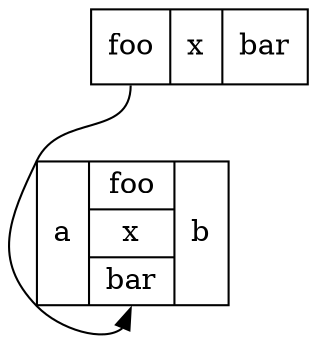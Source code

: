 # Generated Tor  2 Okt 2008 11:03:07 GMT by dot - Graphviz version 2.20.2 (Tue Jul  1 11:56:55 UTC 2008)
#
# 
# real	0m0.165s
# user	0m0.118s
# sys	0m0.034s

digraph G {
	node [label="\N", shape=record];
	graph [bb="0,0,101,132",
		_draw_="c 5 -white C 5 -white P 4 0 0 0 132 101 132 101 0 ",
		xdotversion="1.2"];
	a [label="<f0> foo | x | <f1> bar", pos="61,114", rects="21,96,51,132 51,96,72,132 72,96,101,132", width="1.11", height="0.50", _draw_="c 5 -black p 4 21 96 21 132 101 132 101 96 c 5 -black L 2 51 96 51 132 c 5 -black L 2 72 96 72 132 ", _ldraw_="F 14.000000 11 -Times-Roman c 5 -black T 36 114 0 14 3 -foo F 14.000000 11 -Times-Roman c 5 -black T 61 114 0 5 1 -x F 14.000000\
 11 -Times-Roman c 5 -black T 86 114 0 13 3 -bar "];
	b [label="a | { <f0> foo | x | <f1> bar } | b", pos="36,30", rects="0,0,21,60 21,40,51,60 21,20,51,40 21,0,51,20 51,0,72,60", width="1.00", height="0.83", _draw_="c 5 -black p 4 0 0 0 60 72 60 72 0 c 5 -black L 2 21 0 21 60 c 5 -black L 2 21 40 51 40 c 5 -black L 2 21 20 51 20 c 5 -black L \
2 51 0 51 60 ", _ldraw_="F 14.000000 11 -Times-Roman c 5 -black T 10 42 0 5 1 -a F 14.000000 11 -Times-Roman c 5 -black T 36 42 0 14 3 -foo F 14.000000 1\
1 -Times-Roman c 5 -black T 36 22 0 5 1 -x F 14.000000 11 -Times-Roman c 5 -black T 36 2 0 13 3 -bar F 14.000000 11 -Times-Roman\
 c 5 -black T 61 42 0 5 1 -b "];
	a:f0 -> b:f1 [pos="e,36,20 36,96 36,78 36,49 36,30", _draw_="c 5 -black B 4 36 96 36 78 36 49 36 30 ", _hdraw_="S 5 -solid S 15 -setlinewidth(1) c 5 -black C 5 -black P 3 40 30 36 20 33 30 "];
}
